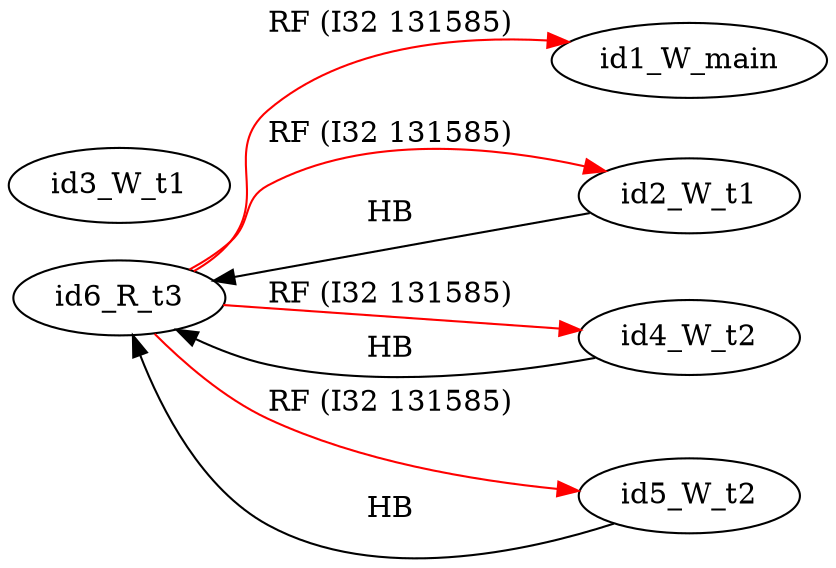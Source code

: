 digraph memory_model {
rankdir=LR;
splines=true; esep=0.5;
id6_R_t3 -> id1_W_main [label = "RF (I32 131585)", color="red"];
id6_R_t3 -> id2_W_t1 [label = "RF (I32 131585)", color="red"];
id6_R_t3 -> id4_W_t2 [label = "RF (I32 131585)", color="red"];
id6_R_t3 -> id5_W_t2 [label = "RF (I32 131585)", color="red"];
id2_W_t1 -> id6_R_t3 [label = "HB", color="black"];
id4_W_t2 -> id6_R_t3 [label = "HB", color="black"];
id5_W_t2 -> id6_R_t3 [label = "HB", color="black"];
id1_W_main [pos="5.0,4!"]
id2_W_t1 [pos="0,2!"]
id3_W_t1 [pos="0,0!"]
id4_W_t2 [pos="5,2!"]
id5_W_t2 [pos="5,0!"]
id6_R_t3 [pos="10,2!"]
}